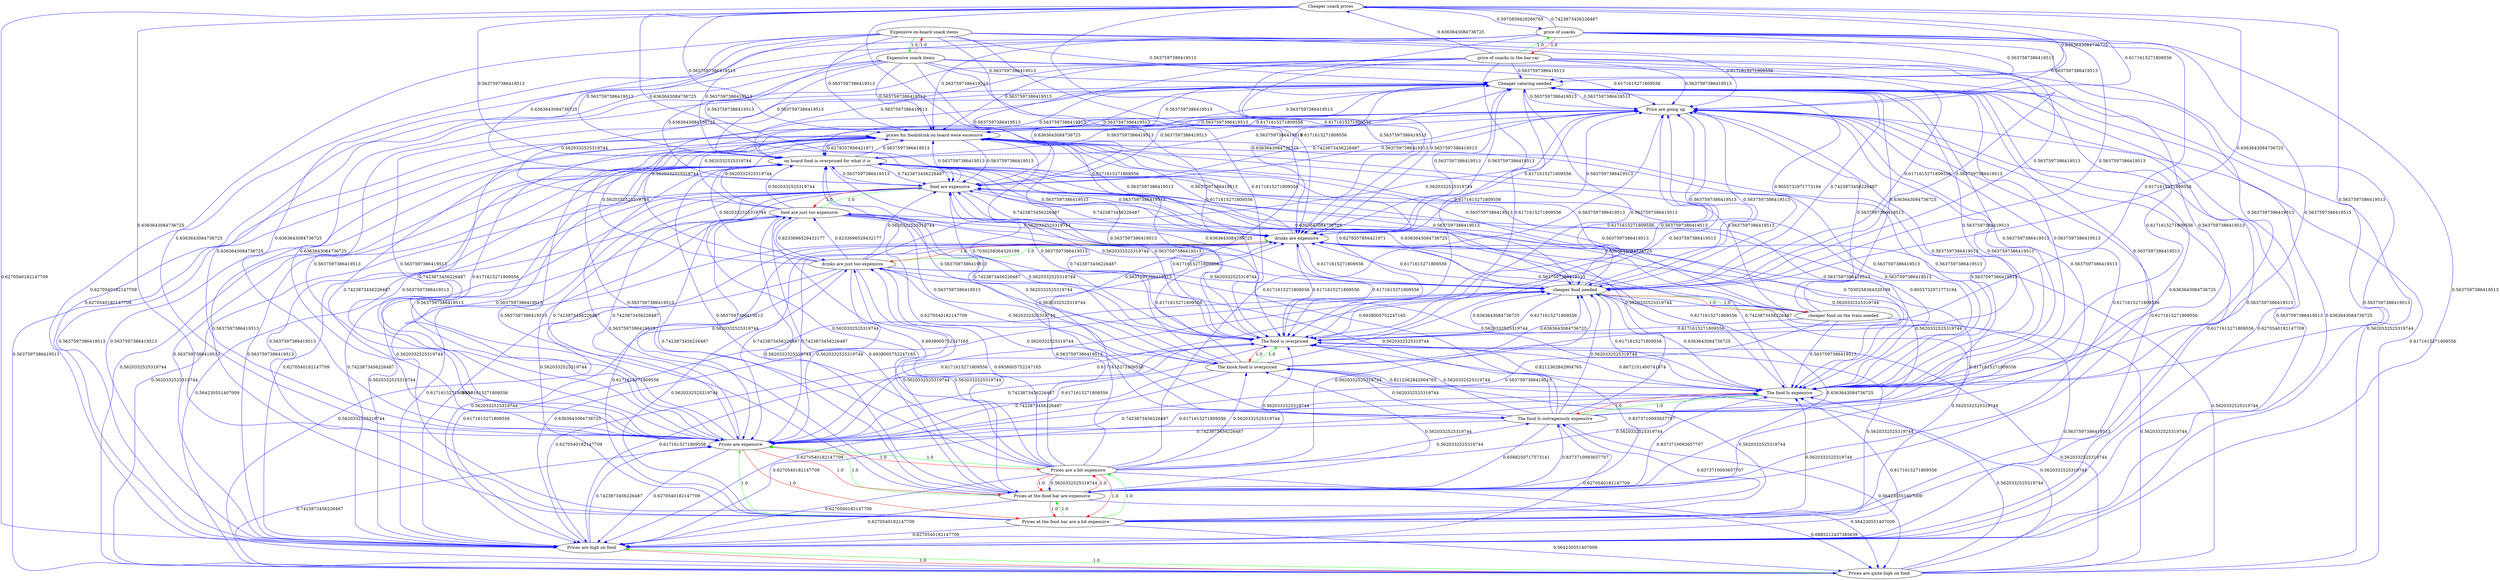 digraph rawGraph {
"Cheaper catering needed";"Cheaper snack prices";"Expensive on-board snack items";"Expensive snack items";"Price are going up";"Prices are quite high on food";"Prices are high on food";"Prices at the food bar are a bit expensive";"Prices at the food bar are expensive";"Prices are expensive";"Prices are a bit expensive";"The food Is outrageously expensive";"The food Is expensive";"The kiosk food is overpriced";"The food is overpriced";"cheaper food on the train needed";"cheaper food needed";"drinks are just too expensive";"drinks are expensive";"food are just too expensive";"food are expensive";"on board food is overpriced for what it is";"price of snacks in the bar-car";"price of snacks";"prices for food/drink on board were excessive";"Cheaper snack prices" -> "Cheaper catering needed" [label=0.6363643084736725] [color=blue]
"Expensive on-board snack items" -> "Expensive snack items" [label=1.0] [color=green]
"Expensive snack items" -> "Expensive on-board snack items" [label=1.0] [color=red]
"Prices are quite high on food" -> "Prices are high on food" [label=1.0] [color=green]
"Prices are high on food" -> "Prices are quite high on food" [label=1.0] [color=red]
"Prices are high on food" -> "Price are going up" [label=0.6171615271809556] [color=blue]
"Prices are quite high on food" -> "Price are going up" [label=0.6171615271809556] [color=blue]
"Prices at the food bar are a bit expensive" -> "Prices at the food bar are expensive" [label=1.0] [color=green]
"Prices at the food bar are expensive" -> "Prices are expensive" [label=1.0] [color=green]
"Prices at the food bar are a bit expensive" -> "Prices are a bit expensive" [label=1.0] [color=green]
"Prices are a bit expensive" -> "Prices are expensive" [label=1.0] [color=green]
"Prices at the food bar are a bit expensive" -> "Prices are expensive" [label=1.0] [color=green]
"Prices at the food bar are expensive" -> "Prices at the food bar are a bit expensive" [label=1.0] [color=red]
"Prices at the food bar are expensive" -> "Prices are a bit expensive" [label=1.0] [color=red]
"Prices are expensive" -> "Prices at the food bar are a bit expensive" [label=1.0] [color=red]
"Prices are expensive" -> "Prices at the food bar are expensive" [label=1.0] [color=red]
"Prices are expensive" -> "Prices are a bit expensive" [label=1.0] [color=red]
"Prices are a bit expensive" -> "Prices at the food bar are a bit expensive" [label=1.0] [color=red]
"Prices are a bit expensive" -> "Prices at the food bar are expensive" [label=1.0] [color=red]
"Expensive snack items" -> "Prices are expensive" [label=0.6363643084736725] [color=blue]
"Prices are high on food" -> "Prices are expensive" [label=0.7423873456226487] [color=blue]
"Prices are expensive" -> "Prices are high on food" [label=0.6270540182147709] [color=blue]
"Prices are a bit expensive" -> "Prices are quite high on food" [label=0.564230551407009] [color=blue]
"Prices at the food bar are expensive" -> "Prices are quite high on food" [label=0.6885212437385639] [color=blue]
"Price are going up" -> "Prices are expensive" [label=0.7423873456226487] [color=blue]
"Prices are expensive" -> "Price are going up" [label=0.6171615271809556] [color=blue]
"Cheaper snack prices" -> "Prices are expensive" [label=0.6363643084736725] [color=blue]
"Cheaper snack prices" -> "Prices are high on food" [label=0.6270540182147709] [color=blue]
"Expensive on-board snack items" -> "Prices are expensive" [label=0.6363643084736725] [color=blue]
"Expensive snack items" -> "Prices are high on food" [label=0.6270540182147709] [color=blue]
"Expensive snack items" -> "Price are going up" [label=0.6171615271809556] [color=blue]
"Price are going up" -> "Prices are high on food" [label=0.6270540182147709] [color=blue]
"Prices are quite high on food" -> "Prices are expensive" [label=0.7423873456226487] [color=blue]
"Prices at the food bar are a bit expensive" -> "Prices are high on food" [label=0.6270540182147709] [color=blue]
"Prices at the food bar are a bit expensive" -> "Price are going up" [label=0.6171615271809556] [color=blue]
"Prices at the food bar are a bit expensive" -> "Prices are quite high on food" [label=0.564230551407009] [color=blue]
"Prices at the food bar are expensive" -> "Prices are high on food" [label=0.6270540182147709] [color=blue]
"Prices at the food bar are expensive" -> "Price are going up" [label=0.6171615271809556] [color=blue]
"Prices are a bit expensive" -> "Prices are high on food" [label=0.6270540182147709] [color=blue]
"Prices are a bit expensive" -> "Price are going up" [label=0.6171615271809556] [color=blue]
"Expensive on-board snack items" -> "Prices are high on food" [label=0.6270540182147709] [color=blue]
"Expensive on-board snack items" -> "Price are going up" [label=0.6171615271809556] [color=blue]
"The food Is outrageously expensive" -> "The food Is expensive" [label=1.0] [color=green]
"The food Is expensive" -> "The food Is outrageously expensive" [label=1.0] [color=red]
"The food Is expensive" -> "Prices are expensive" [label=0.7423873456226487] [color=blue]
"Prices at the food bar are expensive" -> "The food Is outrageously expensive" [label=0.8373710093657707] [color=blue]
"The food Is outrageously expensive" -> "Prices at the food bar are expensive" [label=0.6588250717573141] [color=blue]
"The food Is expensive" -> "Prices are high on food" [label=0.6270540182147709] [color=blue]
"The food Is outrageously expensive" -> "Prices are quite high on food" [label=0.564230551407009] [color=blue]
"Prices at the food bar are a bit expensive" -> "The food Is outrageously expensive" [label=0.8373710093657707] [color=blue]
"Prices at the food bar are expensive" -> "The food Is expensive" [label=0.8373710093657707] [color=blue]
"The food Is outrageously expensive" -> "Prices are expensive" [label=0.7423873456226487] [color=blue]
"The food Is outrageously expensive" -> "Prices are high on food" [label=0.6270540182147709] [color=blue]
"The kiosk food is overpriced" -> "The food is overpriced" [label=1.0] [color=green]
"The food is overpriced" -> "The kiosk food is overpriced" [label=1.0] [color=red]
"The food Is expensive" -> "The food is overpriced" [label=0.8672101400741974] [color=blue]
"The food is overpriced" -> "The food Is expensive" [label=0.8212362842904765] [color=blue]
"The food Is outrageously expensive" -> "The kiosk food is overpriced" [label=0.5620332525319744] [color=blue]
"Prices are high on food" -> "The food is overpriced" [label=0.6171615271809556] [color=blue]
"Prices are quite high on food" -> "The kiosk food is overpriced" [label=0.5620332525319744] [color=blue]
"Prices are quite high on food" -> "The food is overpriced" [label=0.5620332525319744] [color=blue]
"Prices at the food bar are a bit expensive" -> "The kiosk food is overpriced" [label=0.5620332525319744] [color=blue]
"Prices at the food bar are expensive" -> "The food is overpriced" [label=0.8373710093657707] [color=blue]
"Prices at the food bar are expensive" -> "The kiosk food is overpriced" [label=0.5620332525319744] [color=blue]
"Prices are a bit expensive" -> "The kiosk food is overpriced" [label=0.5620332525319744] [color=blue]
"The food Is outrageously expensive" -> "The food is overpriced" [label=0.5620332525319744] [color=blue]
"The kiosk food is overpriced" -> "The food Is expensive" [label=0.8212362842904765] [color=blue]
"The food is overpriced" -> "Prices are expensive" [label=0.7423873456226487] [color=blue]
"The food is overpriced" -> "Prices are high on food" [label=0.6270540182147709] [color=blue]
"The kiosk food is overpriced" -> "Prices are expensive" [label=0.7423873456226487] [color=blue]
"The kiosk food is overpriced" -> "Prices are high on food" [label=0.6270540182147709] [color=blue]
"cheaper food on the train needed" -> "cheaper food needed" [label=1.0] [color=green]
"cheaper food needed" -> "cheaper food on the train needed" [label=1.0] [color=red]
"The food is overpriced" -> "cheaper food needed" [label=0.6363643084736725] [color=blue]
"The food Is expensive" -> "cheaper food needed" [label=0.6363643084736725] [color=blue]
"cheaper food needed" -> "Cheaper catering needed" [label=0.7423873456226487] [color=blue]
"Cheaper catering needed" -> "cheaper food needed" [label=0.9055732971773194] [color=blue]
"Prices are high on food" -> "cheaper food needed" [label=0.6363643084736725] [color=blue]
"Cheaper snack prices" -> "cheaper food needed" [label=0.6363643084736725] [color=blue]
"Prices are quite high on food" -> "cheaper food needed" [label=0.5620332525319744] [color=blue]
"Prices at the food bar are expensive" -> "cheaper food needed" [label=0.6363643084736725] [color=blue]
"The food Is outrageously expensive" -> "cheaper food needed" [label=0.5620332525319744] [color=blue]
"The kiosk food is overpriced" -> "cheaper food needed" [label=0.6363643084736725] [color=blue]
"drinks are just too expensive" -> "drinks are expensive" [label=1.0] [color=green]
"drinks are expensive" -> "drinks are just too expensive" [label=1.0] [color=red]
"Expensive snack items" -> "drinks are expensive" [label=0.6363643084736725] [color=blue]
"The food Is expensive" -> "drinks are expensive" [label=0.7423873456226487] [color=blue]
"Prices are expensive" -> "drinks are expensive" [label=0.7423873456226487] [color=blue]
"drinks are expensive" -> "Prices are expensive" [label=0.7423873456226487] [color=blue]
"Prices are a bit expensive" -> "drinks are just too expensive" [label=0.6938005752247165] [color=blue]
"food are just too expensive" -> "food are expensive" [label=1.0] [color=green]
"food are expensive" -> "food are just too expensive" [label=1.0] [color=red]
"food are expensive" -> "The food is overpriced" [label=0.6171615271809556] [color=blue]
"The food is overpriced" -> "food are expensive" [label=0.7423873456226487] [color=blue]
"food are just too expensive" -> "The kiosk food is overpriced" [label=0.5620332525319744] [color=blue]
"Expensive snack items" -> "food are expensive" [label=0.6363643084736725] [color=blue]
"food are expensive" -> "The food Is expensive" [label=0.7030258364320199] [color=blue]
"The food Is expensive" -> "food are expensive" [label=0.9055732971773194] [color=blue]
"The food Is outrageously expensive" -> "food are just too expensive" [label=0.6938005752247165] [color=blue]
"food are just too expensive" -> "The food Is outrageously expensive" [label=0.6270540182147709] [color=blue]
"food are expensive" -> "Prices are expensive" [label=0.7423873456226487] [color=blue]
"Prices are expensive" -> "food are expensive" [label=0.7423873456226487] [color=blue]
"Prices are a bit expensive" -> "food are just too expensive" [label=0.6938005752247165] [color=blue]
"Prices at the food bar are expensive" -> "food are just too expensive" [label=0.6938005752247165] [color=blue]
"food are expensive" -> "cheaper food needed" [label=0.6363643084736725] [color=blue]
"cheaper food needed" -> "food are expensive" [label=0.6363643084736725] [color=blue]
"food are expensive" -> "Prices are high on food" [label=0.6270540182147709] [color=blue]
"Prices are high on food" -> "food are expensive" [label=0.7423873456226487] [color=blue]
"food are just too expensive" -> "Prices are quite high on food" [label=0.564230551407009] [color=blue]
"food are expensive" -> "drinks are expensive" [label=0.7423873456226487] [color=blue]
"drinks are expensive" -> "food are expensive" [label=0.7423873456226487] [color=blue]
"drinks are just too expensive" -> "food are just too expensive" [label=0.8233696529432177] [color=blue]
"food are just too expensive" -> "drinks are just too expensive" [label=0.8233696529432177] [color=blue]
"Prices are quite high on food" -> "food are expensive" [label=0.5620332525319744] [color=blue]
"Prices at the food bar are expensive" -> "food are expensive" [label=0.7423873456226487] [color=blue]
"Prices are a bit expensive" -> "The food Is outrageously expensive" [label=0.5620332525319744] [color=blue]
"The food Is outrageously expensive" -> "food are expensive" [label=0.5620332525319744] [color=blue]
"The kiosk food is overpriced" -> "food are expensive" [label=0.7423873456226487] [color=blue]
"drinks are just too expensive" -> "The kiosk food is overpriced" [label=0.5620332525319744] [color=blue]
"drinks are just too expensive" -> "The food Is outrageously expensive" [label=0.5620332525319744] [color=blue]
"drinks are just too expensive" -> "Prices are quite high on food" [label=0.5620332525319744] [color=blue]
"food are just too expensive" -> "The food is overpriced" [label=0.5620332525319744] [color=blue]
"food are just too expensive" -> "Prices are high on food" [label=0.5620332525319744] [color=blue]
"on board food is overpriced for what it is" -> "The food is overpriced" [label=0.7030258364320199] [color=blue]
"on board food is overpriced for what it is" -> "food are expensive" [label=0.7423873456226487] [color=blue]
"on board food is overpriced for what it is" -> "cheaper food needed" [label=0.6363643084736725] [color=blue]
"price of snacks in the bar-car" -> "price of snacks" [label=1.0] [color=green]
"price of snacks" -> "price of snacks in the bar-car" [label=1.0] [color=red]
"price of snacks" -> "Prices are expensive" [label=0.6363643084736725] [color=blue]
"price of snacks" -> "Cheaper snack prices" [label=0.7423873456226487] [color=blue]
"Cheaper snack prices" -> "price of snacks" [label=0.5975859428266765] [color=blue]
"price of snacks in the bar-car" -> "Prices are expensive" [label=0.6363643084736725] [color=blue]
"on board food is overpriced for what it is" -> "prices for food/drink on board were excessive" [label=0.5637597386419513] [color=blue]
"prices for food/drink on board were excessive" -> "on board food is overpriced for what it is" [label=0.6278357856421971] [color=blue]
"Prices are high on food" -> "prices for food/drink on board were excessive" [label=0.5637597386419513] [color=blue]
"prices for food/drink on board were excessive" -> "Prices are expensive" [label=0.7423873456226487] [color=blue]
"prices for food/drink on board were excessive" -> "Price are going up" [label=0.6171615271809556] [color=blue]
"prices for food/drink on board were excessive" -> "The food is overpriced" [label=0.6278357856421971] [color=blue]
"Cheaper catering needed" -> "food are expensive" [label=0.6363643084736725] [color=blue]
"Cheaper snack prices" -> "The food is overpriced" [label=0.6171615271809556] [color=blue]
"Cheaper snack prices" -> "prices for food/drink on board were excessive" [label=0.5637597386419513] [color=blue]
"Cheaper snack prices" -> "food are expensive" [label=0.6363643084736725] [color=blue]
"Cheaper snack prices" -> "Price are going up" [label=0.6171615271809556] [color=blue]
"Cheaper snack prices" -> "drinks are expensive" [label=0.6171615271809556] [color=blue]
"Expensive on-board snack items" -> "The food is overpriced" [label=0.6171615271809556] [color=blue]
"Expensive on-board snack items" -> "prices for food/drink on board were excessive" [label=0.5637597386419513] [color=blue]
"Expensive on-board snack items" -> "food are expensive" [label=0.6363643084736725] [color=blue]
"Expensive on-board snack items" -> "cheaper food needed" [label=0.5637597386419513] [color=blue]
"Expensive on-board snack items" -> "drinks are expensive" [label=0.6171615271809556] [color=blue]
"Expensive snack items" -> "The food is overpriced" [label=0.6171615271809556] [color=blue]
"Expensive snack items" -> "prices for food/drink on board were excessive" [label=0.5637597386419513] [color=blue]
"Expensive snack items" -> "The food Is expensive" [label=0.6171615271809556] [color=blue]
"Expensive snack items" -> "cheaper food needed" [label=0.6171615271809556] [color=blue]
"Price are going up" -> "The food is overpriced" [label=0.6171615271809556] [color=blue]
"Price are going up" -> "prices for food/drink on board were excessive" [label=0.5637597386419513] [color=blue]
"Price are going up" -> "food are expensive" [label=0.7423873456226487] [color=blue]
"Price are going up" -> "cheaper food needed" [label=0.5637597386419513] [color=blue]
"Price are going up" -> "drinks are expensive" [label=0.6171615271809556] [color=blue]
"Prices are quite high on food" -> "prices for food/drink on board were excessive" [label=0.5637597386419513] [color=blue]
"Prices are quite high on food" -> "The food Is expensive" [label=0.5620332525319744] [color=blue]
"Prices are quite high on food" -> "Cheaper catering needed" [label=0.5620332525319744] [color=blue]
"Prices are quite high on food" -> "drinks are expensive" [label=0.5620332525319744] [color=blue]
"Prices are high on food" -> "on board food is overpriced for what it is" [label=0.5637597386419513] [color=blue]
"Prices are high on food" -> "The food Is expensive" [label=0.6171615271809556] [color=blue]
"Prices are high on food" -> "Cheaper catering needed" [label=0.6363643084736725] [color=blue]
"Prices are high on food" -> "drinks are expensive" [label=0.6171615271809556] [color=blue]
"Prices at the food bar are a bit expensive" -> "The food is overpriced" [label=0.5620332525319744] [color=blue]
"Prices at the food bar are a bit expensive" -> "prices for food/drink on board were excessive" [label=0.5637597386419513] [color=blue]
"Prices at the food bar are a bit expensive" -> "on board food is overpriced for what it is" [label=0.5637597386419513] [color=blue]
"Prices at the food bar are a bit expensive" -> "The food Is expensive" [label=0.5620332525319744] [color=blue]
"Prices at the food bar are a bit expensive" -> "food are expensive" [label=0.5620332525319744] [color=blue]
"Prices at the food bar are a bit expensive" -> "Cheaper catering needed" [label=0.5637597386419513] [color=blue]
"Prices at the food bar are a bit expensive" -> "food are just too expensive" [label=0.5620332525319744] [color=blue]
"Prices at the food bar are a bit expensive" -> "cheaper food needed" [label=0.5620332525319744] [color=blue]
"Prices at the food bar are a bit expensive" -> "drinks are expensive" [label=0.6171615271809556] [color=blue]
"Prices at the food bar are a bit expensive" -> "drinks are just too expensive" [label=0.5620332525319744] [color=blue]
"Prices at the food bar are expensive" -> "prices for food/drink on board were excessive" [label=0.5637597386419513] [color=blue]
"Prices at the food bar are expensive" -> "on board food is overpriced for what it is" [label=0.5637597386419513] [color=blue]
"Prices at the food bar are expensive" -> "Cheaper catering needed" [label=0.6363643084736725] [color=blue]
"Prices at the food bar are expensive" -> "drinks are just too expensive" [label=0.5620332525319744] [color=blue]
"Prices at the food bar are expensive" -> "drinks are expensive" [label=0.6171615271809556] [color=blue]
"Prices are expensive" -> "The food is overpriced" [label=0.6171615271809556] [color=blue]
"Prices are expensive" -> "prices for food/drink on board were excessive" [label=0.5637597386419513] [color=blue]
"Prices are expensive" -> "on board food is overpriced for what it is" [label=0.5637597386419513] [color=blue]
"Prices are expensive" -> "The food Is expensive" [label=0.6171615271809556] [color=blue]
"Prices are expensive" -> "Cheaper catering needed" [label=0.5637597386419513] [color=blue]
"Prices are expensive" -> "cheaper food needed" [label=0.6171615271809556] [color=blue]
"Prices are a bit expensive" -> "The food is overpriced" [label=0.5620332525319744] [color=blue]
"Prices are a bit expensive" -> "prices for food/drink on board were excessive" [label=0.5637597386419513] [color=blue]
"Prices are a bit expensive" -> "on board food is overpriced for what it is" [label=0.5637597386419513] [color=blue]
"Prices are a bit expensive" -> "The food Is expensive" [label=0.5620332525319744] [color=blue]
"Prices are a bit expensive" -> "food are expensive" [label=0.5620332525319744] [color=blue]
"Prices are a bit expensive" -> "Cheaper catering needed" [label=0.5637597386419513] [color=blue]
"Prices are a bit expensive" -> "cheaper food needed" [label=0.5620332525319744] [color=blue]
"Prices are a bit expensive" -> "drinks are expensive" [label=0.5637597386419513] [color=blue]
"Prices are a bit expensive" -> "Prices at the food bar are expensive" [label=0.5620332525319744] [color=blue]
"The food Is outrageously expensive" -> "prices for food/drink on board were excessive" [label=0.5637597386419513] [color=blue]
"The food Is outrageously expensive" -> "on board food is overpriced for what it is" [label=0.5637597386419513] [color=blue]
"The food Is outrageously expensive" -> "Cheaper catering needed" [label=0.5637597386419513] [color=blue]
"The food Is outrageously expensive" -> "Price are going up" [label=0.5637597386419513] [color=blue]
"The food Is outrageously expensive" -> "drinks are just too expensive" [label=0.5620332525319744] [color=blue]
"The food Is outrageously expensive" -> "drinks are expensive" [label=0.5620332525319744] [color=blue]
"The food Is expensive" -> "prices for food/drink on board were excessive" [label=0.5637597386419513] [color=blue]
"The food Is expensive" -> "on board food is overpriced for what it is" [label=0.5637597386419513] [color=blue]
"The food Is expensive" -> "Cheaper catering needed" [label=0.5637597386419513] [color=blue]
"The food Is expensive" -> "Price are going up" [label=0.5637597386419513] [color=blue]
"The kiosk food is overpriced" -> "prices for food/drink on board were excessive" [label=0.5637597386419513] [color=blue]
"The kiosk food is overpriced" -> "on board food is overpriced for what it is" [label=0.5637597386419513] [color=blue]
"The kiosk food is overpriced" -> "Cheaper catering needed" [label=0.5637597386419513] [color=blue]
"The kiosk food is overpriced" -> "Price are going up" [label=0.5637597386419513] [color=blue]
"The kiosk food is overpriced" -> "drinks are expensive" [label=0.6171615271809556] [color=blue]
"The food is overpriced" -> "prices for food/drink on board were excessive" [label=0.5637597386419513] [color=blue]
"The food is overpriced" -> "on board food is overpriced for what it is" [label=0.5637597386419513] [color=blue]
"The food is overpriced" -> "Cheaper catering needed" [label=0.5637597386419513] [color=blue]
"The food is overpriced" -> "Price are going up" [label=0.5637597386419513] [color=blue]
"The food is overpriced" -> "drinks are expensive" [label=0.6171615271809556] [color=blue]
"cheaper food on the train needed" -> "food are expensive" [label=0.6363643084736725] [color=blue]
"cheaper food on the train needed" -> "Cheaper catering needed" [label=0.6363643084736725] [color=blue]
"cheaper food needed" -> "The food is overpriced" [label=0.6171615271809556] [color=blue]
"cheaper food needed" -> "The food Is expensive" [label=0.6171615271809556] [color=blue]
"cheaper food needed" -> "Prices are expensive" [label=0.6171615271809556] [color=blue]
"cheaper food needed" -> "Prices are high on food" [label=0.6171615271809556] [color=blue]
"cheaper food needed" -> "drinks are expensive" [label=0.6171615271809556] [color=blue]
"drinks are just too expensive" -> "The food is overpriced" [label=0.5620332525319744] [color=blue]
"drinks are just too expensive" -> "prices for food/drink on board were excessive" [label=0.5620332525319744] [color=blue]
"drinks are just too expensive" -> "on board food is overpriced for what it is" [label=0.5620332525319744] [color=blue]
"drinks are just too expensive" -> "The food Is expensive" [label=0.5620332525319744] [color=blue]
"drinks are just too expensive" -> "food are expensive" [label=0.5620332525319744] [color=blue]
"drinks are just too expensive" -> "Cheaper catering needed" [label=0.5620332525319744] [color=blue]
"drinks are just too expensive" -> "Prices are expensive" [label=0.5620332525319744] [color=blue]
"drinks are just too expensive" -> "Prices are high on food" [label=0.5620332525319744] [color=blue]
"drinks are just too expensive" -> "cheaper food needed" [label=0.5620332525319744] [color=blue]
"drinks are just too expensive" -> "Price are going up" [label=0.5620332525319744] [color=blue]
"drinks are just too expensive" -> "Prices at the food bar are expensive" [label=0.5620332525319744] [color=blue]
"drinks are expensive" -> "The food is overpriced" [label=0.6171615271809556] [color=blue]
"drinks are expensive" -> "prices for food/drink on board were excessive" [label=0.5637597386419513] [color=blue]
"drinks are expensive" -> "on board food is overpriced for what it is" [label=0.5637597386419513] [color=blue]
"drinks are expensive" -> "The food Is expensive" [label=0.6171615271809556] [color=blue]
"drinks are expensive" -> "Cheaper catering needed" [label=0.5637597386419513] [color=blue]
"drinks are expensive" -> "cheaper food needed" [label=0.6171615271809556] [color=blue]
"drinks are expensive" -> "Prices are high on food" [label=0.6171615271809556] [color=blue]
"drinks are expensive" -> "Price are going up" [label=0.5637597386419513] [color=blue]
"food are just too expensive" -> "prices for food/drink on board were excessive" [label=0.5620332525319744] [color=blue]
"food are just too expensive" -> "on board food is overpriced for what it is" [label=0.5620332525319744] [color=blue]
"food are just too expensive" -> "The food Is expensive" [label=0.5620332525319744] [color=blue]
"food are just too expensive" -> "Cheaper catering needed" [label=0.5620332525319744] [color=blue]
"food are just too expensive" -> "Prices are expensive" [label=0.5620332525319744] [color=blue]
"food are just too expensive" -> "cheaper food needed" [label=0.5620332525319744] [color=blue]
"food are just too expensive" -> "Price are going up" [label=0.5620332525319744] [color=blue]
"food are just too expensive" -> "drinks are expensive" [label=0.5620332525319744] [color=blue]
"food are just too expensive" -> "Prices at the food bar are expensive" [label=0.5620332525319744] [color=blue]
"food are expensive" -> "prices for food/drink on board were excessive" [label=0.5637597386419513] [color=blue]
"food are expensive" -> "on board food is overpriced for what it is" [label=0.5637597386419513] [color=blue]
"food are expensive" -> "Cheaper catering needed" [label=0.5637597386419513] [color=blue]
"food are expensive" -> "Price are going up" [label=0.5637597386419513] [color=blue]
"on board food is overpriced for what it is" -> "The food Is expensive" [label=0.5637597386419513] [color=blue]
"on board food is overpriced for what it is" -> "Cheaper catering needed" [label=0.5637597386419513] [color=blue]
"on board food is overpriced for what it is" -> "Prices are expensive" [label=0.5637597386419513] [color=blue]
"on board food is overpriced for what it is" -> "Prices are high on food" [label=0.5637597386419513] [color=blue]
"on board food is overpriced for what it is" -> "Price are going up" [label=0.5637597386419513] [color=blue]
"on board food is overpriced for what it is" -> "drinks are expensive" [label=0.5637597386419513] [color=blue]
"price of snacks in the bar-car" -> "The food is overpriced" [label=0.6171615271809556] [color=blue]
"price of snacks in the bar-car" -> "prices for food/drink on board were excessive" [label=0.5637597386419513] [color=blue]
"price of snacks in the bar-car" -> "on board food is overpriced for what it is" [label=0.5637597386419513] [color=blue]
"price of snacks in the bar-car" -> "food are expensive" [label=0.5637597386419513] [color=blue]
"price of snacks in the bar-car" -> "The food Is expensive" [label=0.5637597386419513] [color=blue]
"price of snacks in the bar-car" -> "Cheaper catering needed" [label=0.5637597386419513] [color=blue]
"price of snacks in the bar-car" -> "Prices are high on food" [label=0.5637597386419513] [color=blue]
"price of snacks in the bar-car" -> "cheaper food needed" [label=0.5637597386419513] [color=blue]
"price of snacks in the bar-car" -> "Price are going up" [label=0.5637597386419513] [color=blue]
"price of snacks in the bar-car" -> "Cheaper snack prices" [label=0.6363643084736725] [color=blue]
"price of snacks in the bar-car" -> "drinks are expensive" [label=0.5637597386419513] [color=blue]
"price of snacks" -> "The food is overpriced" [label=0.6171615271809556] [color=blue]
"price of snacks" -> "prices for food/drink on board were excessive" [label=0.5637597386419513] [color=blue]
"price of snacks" -> "on board food is overpriced for what it is" [label=0.5637597386419513] [color=blue]
"price of snacks" -> "food are expensive" [label=0.5637597386419513] [color=blue]
"price of snacks" -> "The food Is expensive" [label=0.5637597386419513] [color=blue]
"price of snacks" -> "Cheaper catering needed" [label=0.5637597386419513] [color=blue]
"price of snacks" -> "Prices are high on food" [label=0.5637597386419513] [color=blue]
"price of snacks" -> "cheaper food needed" [label=0.5637597386419513] [color=blue]
"price of snacks" -> "Price are going up" [label=0.5637597386419513] [color=blue]
"price of snacks" -> "drinks are expensive" [label=0.5637597386419513] [color=blue]
"prices for food/drink on board were excessive" -> "The food Is expensive" [label=0.5637597386419513] [color=blue]
"prices for food/drink on board were excessive" -> "food are expensive" [label=0.5637597386419513] [color=blue]
"prices for food/drink on board were excessive" -> "Cheaper catering needed" [label=0.5637597386419513] [color=blue]
"prices for food/drink on board were excessive" -> "Prices are high on food" [label=0.5637597386419513] [color=blue]
"prices for food/drink on board were excessive" -> "cheaper food needed" [label=0.5637597386419513] [color=blue]
"prices for food/drink on board were excessive" -> "drinks are expensive" [label=0.5637597386419513] [color=blue]
"Cheaper catering needed" -> "The food is overpriced" [label=0.6171615271809556] [color=blue]
"Cheaper catering needed" -> "prices for food/drink on board were excessive" [label=0.5637597386419513] [color=blue]
"Cheaper catering needed" -> "on board food is overpriced for what it is" [label=0.5637597386419513] [color=blue]
"Cheaper catering needed" -> "The food Is expensive" [label=0.5637597386419513] [color=blue]
"Cheaper catering needed" -> "Prices are expensive" [label=0.5637597386419513] [color=blue]
"Cheaper catering needed" -> "Prices are high on food" [label=0.5637597386419513] [color=blue]
"Cheaper catering needed" -> "Price are going up" [label=0.5637597386419513] [color=blue]
"Cheaper catering needed" -> "drinks are expensive" [label=0.5637597386419513] [color=blue]
"Cheaper snack prices" -> "on board food is overpriced for what it is" [label=0.5637597386419513] [color=blue]
"Cheaper snack prices" -> "The food Is expensive" [label=0.5637597386419513] [color=blue]
"Expensive on-board snack items" -> "on board food is overpriced for what it is" [label=0.5637597386419513] [color=blue]
"Expensive on-board snack items" -> "The food Is expensive" [label=0.5637597386419513] [color=blue]
"Expensive on-board snack items" -> "Cheaper catering needed" [label=0.5637597386419513] [color=blue]
"Expensive snack items" -> "on board food is overpriced for what it is" [label=0.5637597386419513] [color=blue]
"Expensive snack items" -> "Cheaper catering needed" [label=0.5637597386419513] [color=blue]
"Price are going up" -> "on board food is overpriced for what it is" [label=0.5637597386419513] [color=blue]
"Price are going up" -> "The food Is expensive" [label=0.5637597386419513] [color=blue]
"Price are going up" -> "Cheaper catering needed" [label=0.5637597386419513] [color=blue]
"Prices are quite high on food" -> "on board food is overpriced for what it is" [label=0.5620332525319744] [color=blue]
"cheaper food on the train needed" -> "The food is overpriced" [label=0.6171615271809556] [color=blue]
"cheaper food on the train needed" -> "prices for food/drink on board were excessive" [label=0.5637597386419513] [color=blue]
"cheaper food on the train needed" -> "on board food is overpriced for what it is" [label=0.5637597386419513] [color=blue]
"cheaper food on the train needed" -> "The food Is expensive" [label=0.5637597386419513] [color=blue]
"cheaper food on the train needed" -> "Prices are expensive" [label=0.5637597386419513] [color=blue]
"cheaper food on the train needed" -> "Prices are high on food" [label=0.5637597386419513] [color=blue]
"cheaper food on the train needed" -> "Price are going up" [label=0.5637597386419513] [color=blue]
"cheaper food on the train needed" -> "drinks are expensive" [label=0.5637597386419513] [color=blue]
"cheaper food needed" -> "prices for food/drink on board were excessive" [label=0.5637597386419513] [color=blue]
"cheaper food needed" -> "on board food is overpriced for what it is" [label=0.5637597386419513] [color=blue]
"cheaper food needed" -> "Price are going up" [label=0.5637597386419513] [color=blue]
}